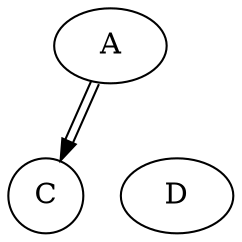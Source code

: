 digraph test27254915 {

  C [shape=circle]
  A -> C [color="black:invis:black"]
  A -> D [penwidth=-340282366920938463463374607443952487453, arrowhead=none]

}
